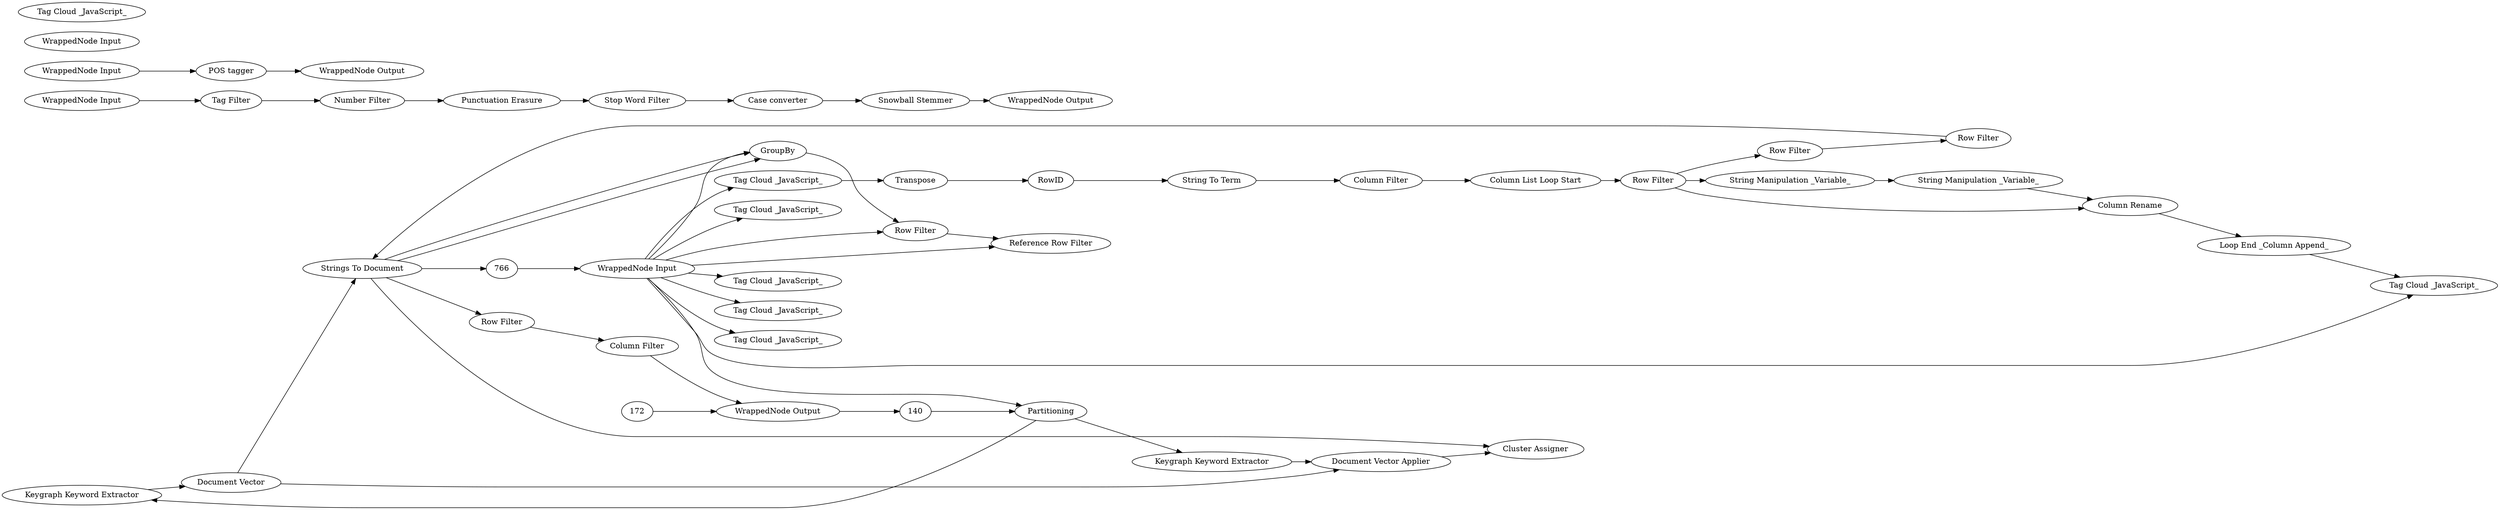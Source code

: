 digraph {
	16 [label="Keygraph Keyword Extractor"]
	112 [label="Case converter"]
	113 [label="Snowball Stemmer"]
	115 [label="Punctuation Erasure"]
	116 [label="Number Filter"]
	117 [label="WrappedNode Input"]
	118 [label="WrappedNode Output"]
	119 [label="Stop Word Filter"]
	120 [label="Tag Filter"]
	33 [label="WrappedNode Input"]
	34 [label="WrappedNode Output"]
	35 [label="POS tagger"]
	166 [label=k_Means]
	171 [label="Document Vector"]
	20 [label="Row Filter"]
	128 [label="Column Filter"]
	163 [label="Row Filter"]
	164 [label="WrappedNode Input"]
	165 [label="WrappedNode Output"]
	166 [label="Strings To Document"]
	167 [label="Row Filter"]
	175 [label="Table Reader"]
	178 [label="Cluster Assigner"]
	175 [label="Row Filter"]
	176 [label=Transpose]
	756 [label=RowID]
	757 [label="String To Term"]
	759 [label="Column List Loop Start"]
	760 [label="Loop End _Column Append_"]
	761 [label="Column Filter"]
	762 [label="Column Rename"]
	763 [label="String Manipulation _Variable_"]
	764 [label="String Manipulation _Variable_"]
	769 [label="WrappedNode Output"]
	771 [label="WrappedNode Input"]
	767 [label="Tag Cloud _JavaScript_"]
	768 [label="Tag Cloud _JavaScript_"]
	769 [label="Tag Cloud _JavaScript_"]
	770 [label="Tag Cloud _JavaScript_"]
	771 [label="Tag Cloud _JavaScript_"]
	772 [label="WrappedNode Input"]
	773 [label="WrappedNode Output"]
	774 [label="Tag Cloud _JavaScript_"]
	775 [label="Tag Cloud _JavaScript_"]
	776 [label="Tag Cloud _JavaScript_"]
	777 [label="Tag Cloud _JavaScript_"]
	778 [label="Tag Cloud _JavaScript_"]
	773 [label=GroupBy]
	775 [label="Row Filter"]
	776 [label="Reference Row Filter"]
	778 [label=Partitioning]
	779 [label="Document Vector Applier"]
	780 [label="Keygraph Keyword Extractor"]
	112 -> 113
	113 -> 118
	115 -> 119
	116 -> 115
	117 -> 120
	119 -> 112
	120 -> 116
	33 -> 35
	35 -> 34
	20 -> 167
	128 -> 165
	163 -> 128
	166 -> 163
	167 -> 166
	175 -> 20
	175 -> 763
	175 -> 762
	176 -> 756
	756 -> 757
	757 -> 761
	759 -> 175
	760 -> 769
	761 -> 759
	762 -> 760
	763 -> 764
	764 -> 762
	771 -> 176
	772 -> 774
	772 -> 775
	772 -> 768
	772 -> 769
	772 -> 770
	772 -> 771
	772 -> 767
	772 -> 776
	772 -> 773
	772 -> 778
	773 -> 775
	775 -> 776
	16 -> 171
	140 -> 778
	165 -> 140
	166 -> 773
	166 -> 773
	166 -> 178
	166 -> 766
	171 -> 779
	171 -> 166
	172 -> 165
	766 -> 772
	778 -> 780
	778 -> 16
	779 -> 178
	780 -> 779
	rankdir=LR
}
